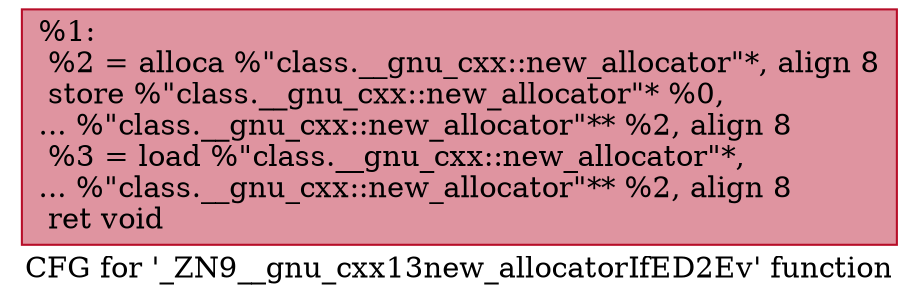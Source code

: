 digraph "CFG for '_ZN9__gnu_cxx13new_allocatorIfED2Ev' function" {
	label="CFG for '_ZN9__gnu_cxx13new_allocatorIfED2Ev' function";

	Node0x559363e16bf0 [shape=record,color="#b70d28ff", style=filled, fillcolor="#b70d2870",label="{%1:\l  %2 = alloca %\"class.__gnu_cxx::new_allocator\"*, align 8\l  store %\"class.__gnu_cxx::new_allocator\"* %0,\l... %\"class.__gnu_cxx::new_allocator\"** %2, align 8\l  %3 = load %\"class.__gnu_cxx::new_allocator\"*,\l... %\"class.__gnu_cxx::new_allocator\"** %2, align 8\l  ret void\l}"];
}
